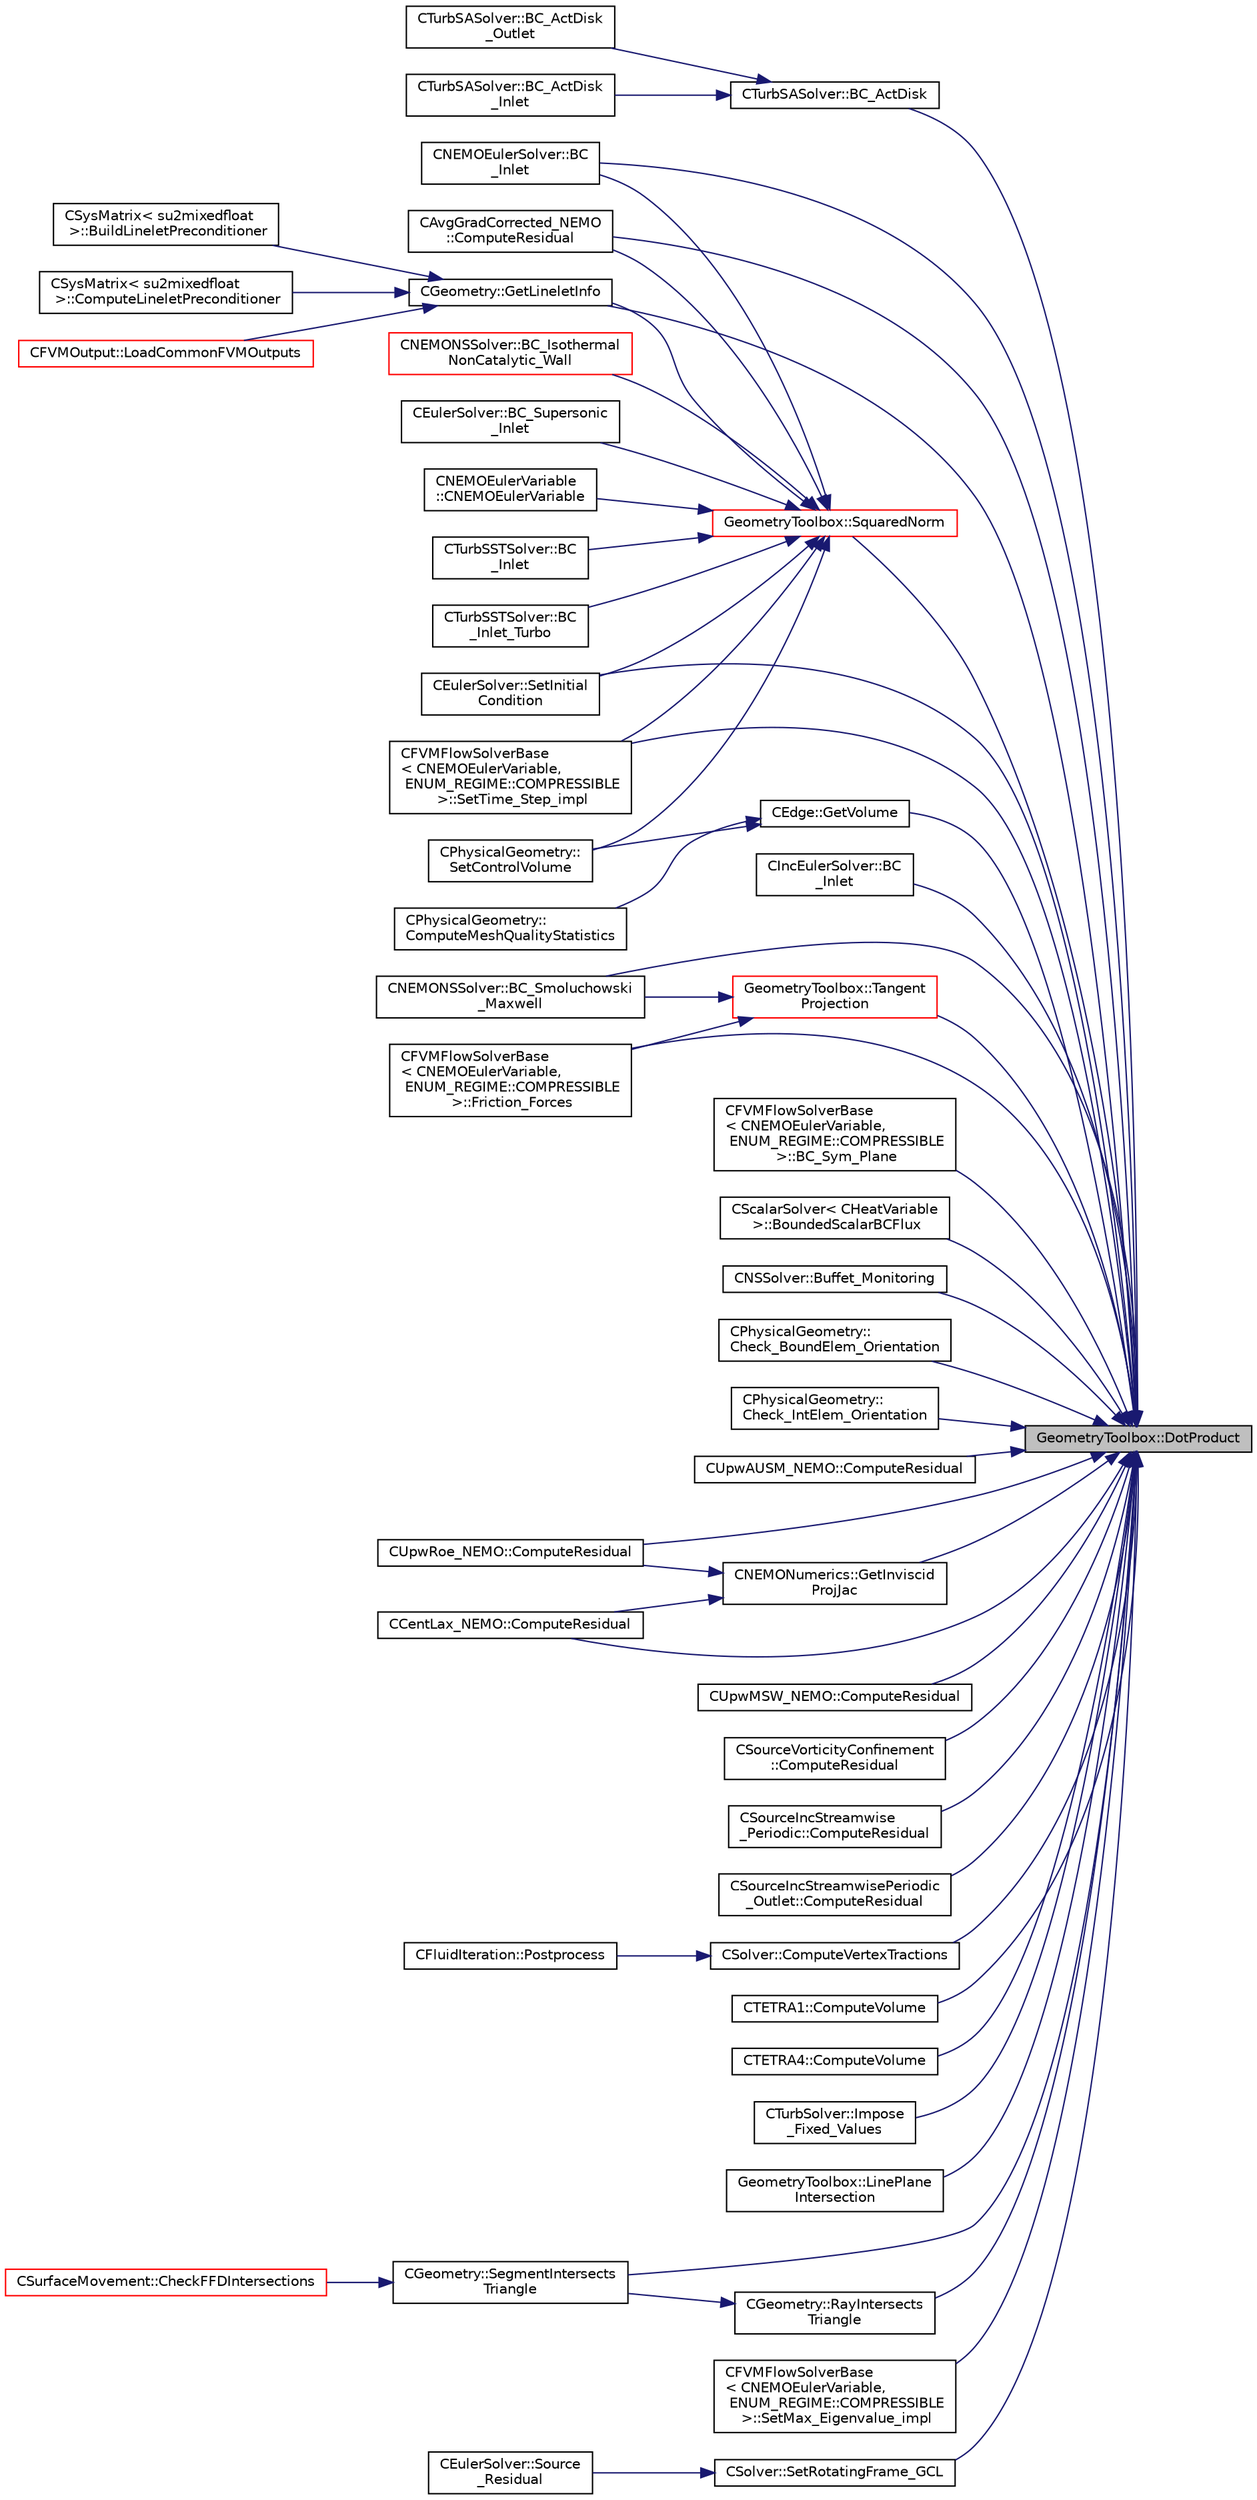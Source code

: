 digraph "GeometryToolbox::DotProduct"
{
 // LATEX_PDF_SIZE
  edge [fontname="Helvetica",fontsize="10",labelfontname="Helvetica",labelfontsize="10"];
  node [fontname="Helvetica",fontsize="10",shape=record];
  rankdir="RL";
  Node1 [label="GeometryToolbox::DotProduct",height=0.2,width=0.4,color="black", fillcolor="grey75", style="filled", fontcolor="black",tooltip=" "];
  Node1 -> Node2 [dir="back",color="midnightblue",fontsize="10",style="solid",fontname="Helvetica"];
  Node2 [label="CTurbSASolver::BC_ActDisk",height=0.2,width=0.4,color="black", fillcolor="white", style="filled",URL="$classCTurbSASolver.html#a66e84b3d8a0891d1222b6f1ed870733f",tooltip="Impose an actuator disk inlet boundary condition."];
  Node2 -> Node3 [dir="back",color="midnightblue",fontsize="10",style="solid",fontname="Helvetica"];
  Node3 [label="CTurbSASolver::BC_ActDisk\l_Inlet",height=0.2,width=0.4,color="black", fillcolor="white", style="filled",URL="$classCTurbSASolver.html#a12d9bc56fae59b3a01e704213f7bbb47",tooltip="Impose an actuator disk inlet boundary condition."];
  Node2 -> Node4 [dir="back",color="midnightblue",fontsize="10",style="solid",fontname="Helvetica"];
  Node4 [label="CTurbSASolver::BC_ActDisk\l_Outlet",height=0.2,width=0.4,color="black", fillcolor="white", style="filled",URL="$classCTurbSASolver.html#a3e945b3079f74cb75291507298bad1ad",tooltip="Impose an actuator disk outlet boundary condition."];
  Node1 -> Node5 [dir="back",color="midnightblue",fontsize="10",style="solid",fontname="Helvetica"];
  Node5 [label="CNEMOEulerSolver::BC\l_Inlet",height=0.2,width=0.4,color="black", fillcolor="white", style="filled",URL="$classCNEMOEulerSolver.html#a715d85f7c0791a1258fba5746257cba0",tooltip="Impose a subsonic inlet boundary condition."];
  Node1 -> Node6 [dir="back",color="midnightblue",fontsize="10",style="solid",fontname="Helvetica"];
  Node6 [label="CIncEulerSolver::BC\l_Inlet",height=0.2,width=0.4,color="black", fillcolor="white", style="filled",URL="$classCIncEulerSolver.html#ac0b00dbc68bbd80aa48f6249c6ea5c38",tooltip="Impose a subsonic inlet boundary condition."];
  Node1 -> Node7 [dir="back",color="midnightblue",fontsize="10",style="solid",fontname="Helvetica"];
  Node7 [label="CNEMONSSolver::BC_Smoluchowski\l_Maxwell",height=0.2,width=0.4,color="black", fillcolor="white", style="filled",URL="$classCNEMONSSolver.html#aa32b1221a071e0ecd2de381615b8adca",tooltip="Impose the Navier-Stokes boundary condition (strong)."];
  Node1 -> Node8 [dir="back",color="midnightblue",fontsize="10",style="solid",fontname="Helvetica"];
  Node8 [label="CFVMFlowSolverBase\l\< CNEMOEulerVariable,\l ENUM_REGIME::COMPRESSIBLE\l \>::BC_Sym_Plane",height=0.2,width=0.4,color="black", fillcolor="white", style="filled",URL="$classCFVMFlowSolverBase.html#aa7720b3cbbd2bc1bc2f1d63440d85d3d",tooltip="Impose the symmetry boundary condition using the residual."];
  Node1 -> Node9 [dir="back",color="midnightblue",fontsize="10",style="solid",fontname="Helvetica"];
  Node9 [label="CScalarSolver\< CHeatVariable\l \>::BoundedScalarBCFlux",height=0.2,width=0.4,color="black", fillcolor="white", style="filled",URL="$classCScalarSolver.html#a84d924cabf82cfc8816045460af7dec2",tooltip="Applies a convective flux correction to negate the effects of flow divergence at a BC node."];
  Node1 -> Node10 [dir="back",color="midnightblue",fontsize="10",style="solid",fontname="Helvetica"];
  Node10 [label="CNSSolver::Buffet_Monitoring",height=0.2,width=0.4,color="black", fillcolor="white", style="filled",URL="$classCNSSolver.html#a4cb9bee803f034c220d6dec914f0923b",tooltip="Compute the buffet sensor."];
  Node1 -> Node11 [dir="back",color="midnightblue",fontsize="10",style="solid",fontname="Helvetica"];
  Node11 [label="CPhysicalGeometry::\lCheck_BoundElem_Orientation",height=0.2,width=0.4,color="black", fillcolor="white", style="filled",URL="$classCPhysicalGeometry.html#a9d362c5d1caf1ed6ca75770185464873",tooltip="Check the volume element orientation."];
  Node1 -> Node12 [dir="back",color="midnightblue",fontsize="10",style="solid",fontname="Helvetica"];
  Node12 [label="CPhysicalGeometry::\lCheck_IntElem_Orientation",height=0.2,width=0.4,color="black", fillcolor="white", style="filled",URL="$classCPhysicalGeometry.html#a8d4cd9d60573e8a9486d07c7b12c90a3",tooltip="Check the volume element orientation."];
  Node1 -> Node13 [dir="back",color="midnightblue",fontsize="10",style="solid",fontname="Helvetica"];
  Node13 [label="CUpwAUSM_NEMO::ComputeResidual",height=0.2,width=0.4,color="black", fillcolor="white", style="filled",URL="$classCUpwAUSM__NEMO.html#a320cb75ca10a97338ee7751f0b8dc512",tooltip="Compute the Roe's flux between two nodes i and j."];
  Node1 -> Node14 [dir="back",color="midnightblue",fontsize="10",style="solid",fontname="Helvetica"];
  Node14 [label="CUpwRoe_NEMO::ComputeResidual",height=0.2,width=0.4,color="black", fillcolor="white", style="filled",URL="$classCUpwRoe__NEMO.html#a4f71a3690ffedda364bd36453c08fed0",tooltip="Compute the Roe's flux between two nodes i and j."];
  Node1 -> Node15 [dir="back",color="midnightblue",fontsize="10",style="solid",fontname="Helvetica"];
  Node15 [label="CCentLax_NEMO::ComputeResidual",height=0.2,width=0.4,color="black", fillcolor="white", style="filled",URL="$classCCentLax__NEMO.html#ab22a74c03b6c2cc3adeb4d172c93f8d1",tooltip="Compute the flow residual using a Lax method."];
  Node1 -> Node16 [dir="back",color="midnightblue",fontsize="10",style="solid",fontname="Helvetica"];
  Node16 [label="CUpwMSW_NEMO::ComputeResidual",height=0.2,width=0.4,color="black", fillcolor="white", style="filled",URL="$classCUpwMSW__NEMO.html#ab199750be78d7758f4dc6e0577ed5616",tooltip="Compute the Roe's flux between two nodes i and j."];
  Node1 -> Node17 [dir="back",color="midnightblue",fontsize="10",style="solid",fontname="Helvetica"];
  Node17 [label="CAvgGradCorrected_NEMO\l::ComputeResidual",height=0.2,width=0.4,color="black", fillcolor="white", style="filled",URL="$classCAvgGradCorrected__NEMO.html#a842de3caec637a1fde8ba4409c5e48dd",tooltip="Compute the viscous flow residual using an average of gradients."];
  Node1 -> Node18 [dir="back",color="midnightblue",fontsize="10",style="solid",fontname="Helvetica"];
  Node18 [label="CSourceVorticityConfinement\l::ComputeResidual",height=0.2,width=0.4,color="black", fillcolor="white", style="filled",URL="$classCSourceVorticityConfinement.html#ada4bf1f9507d70ac7909d8207b7f65e5",tooltip="Residual of the rotational frame source term."];
  Node1 -> Node19 [dir="back",color="midnightblue",fontsize="10",style="solid",fontname="Helvetica"];
  Node19 [label="CSourceIncStreamwise\l_Periodic::ComputeResidual",height=0.2,width=0.4,color="black", fillcolor="white", style="filled",URL="$classCSourceIncStreamwise__Periodic.html#a8c419ddfd359a1f0928fa520fd2c1f45",tooltip="Source term integration for a body force."];
  Node1 -> Node20 [dir="back",color="midnightblue",fontsize="10",style="solid",fontname="Helvetica"];
  Node20 [label="CSourceIncStreamwisePeriodic\l_Outlet::ComputeResidual",height=0.2,width=0.4,color="black", fillcolor="white", style="filled",URL="$classCSourceIncStreamwisePeriodic__Outlet.html#abc639a9578b2cc60f99cb38744ca03b7",tooltip="Source term integration for boundary heat sink."];
  Node1 -> Node21 [dir="back",color="midnightblue",fontsize="10",style="solid",fontname="Helvetica"];
  Node21 [label="CSolver::ComputeVertexTractions",height=0.2,width=0.4,color="black", fillcolor="white", style="filled",URL="$classCSolver.html#ad27011984bdd70773ab3cb3dde7d4894",tooltip="Compute the tractions at the vertices."];
  Node21 -> Node22 [dir="back",color="midnightblue",fontsize="10",style="solid",fontname="Helvetica"];
  Node22 [label="CFluidIteration::Postprocess",height=0.2,width=0.4,color="black", fillcolor="white", style="filled",URL="$classCFluidIteration.html#a3f065978d2a1745b812bf4457d34684b",tooltip="Postprocesses the fluid system before heading to another physics system or the next iteration."];
  Node1 -> Node23 [dir="back",color="midnightblue",fontsize="10",style="solid",fontname="Helvetica"];
  Node23 [label="CTETRA1::ComputeVolume",height=0.2,width=0.4,color="black", fillcolor="white", style="filled",URL="$classCTETRA1.html#a25830a8ebc5b48a505cf85499930364e",tooltip="Compute the value of the volume of the element."];
  Node1 -> Node24 [dir="back",color="midnightblue",fontsize="10",style="solid",fontname="Helvetica"];
  Node24 [label="CTETRA4::ComputeVolume",height=0.2,width=0.4,color="black", fillcolor="white", style="filled",URL="$classCTETRA4.html#a35b45a333c4c469a5a9a3c7bb6858d17",tooltip="Compute the value of the area of the element."];
  Node1 -> Node25 [dir="back",color="midnightblue",fontsize="10",style="solid",fontname="Helvetica"];
  Node25 [label="CFVMFlowSolverBase\l\< CNEMOEulerVariable,\l ENUM_REGIME::COMPRESSIBLE\l \>::Friction_Forces",height=0.2,width=0.4,color="black", fillcolor="white", style="filled",URL="$classCFVMFlowSolverBase.html#af46a894bd89c2367215f64fa7ea7d02d",tooltip="Compute the viscous forces and all the addimensional coefficients."];
  Node1 -> Node26 [dir="back",color="midnightblue",fontsize="10",style="solid",fontname="Helvetica"];
  Node26 [label="CNEMONumerics::GetInviscid\lProjJac",height=0.2,width=0.4,color="black", fillcolor="white", style="filled",URL="$classCNEMONumerics.html#aa830e825531e3cd516b45dfdad5567d8",tooltip="Compute the projection of the inviscid Jacobian matrices for the two-temperature model."];
  Node26 -> Node14 [dir="back",color="midnightblue",fontsize="10",style="solid",fontname="Helvetica"];
  Node26 -> Node15 [dir="back",color="midnightblue",fontsize="10",style="solid",fontname="Helvetica"];
  Node1 -> Node27 [dir="back",color="midnightblue",fontsize="10",style="solid",fontname="Helvetica"];
  Node27 [label="CGeometry::GetLineletInfo",height=0.2,width=0.4,color="black", fillcolor="white", style="filled",URL="$classCGeometry.html#ae1e8531f66b9d9fa0d87eae099130df3",tooltip="Get the linelet definition, this function computes the linelets if that has not been done yet."];
  Node27 -> Node28 [dir="back",color="midnightblue",fontsize="10",style="solid",fontname="Helvetica"];
  Node28 [label="CSysMatrix\< su2mixedfloat\l \>::BuildLineletPreconditioner",height=0.2,width=0.4,color="black", fillcolor="white", style="filled",URL="$classCSysMatrix.html#a256c93191f18011d8fed6816a13811a2",tooltip="Build the Linelet preconditioner."];
  Node27 -> Node29 [dir="back",color="midnightblue",fontsize="10",style="solid",fontname="Helvetica"];
  Node29 [label="CSysMatrix\< su2mixedfloat\l \>::ComputeLineletPreconditioner",height=0.2,width=0.4,color="black", fillcolor="white", style="filled",URL="$classCSysMatrix.html#a0b1aca3806964da984c4fefe61cf2c64",tooltip="Multiply CSysVector by the preconditioner."];
  Node27 -> Node30 [dir="back",color="midnightblue",fontsize="10",style="solid",fontname="Helvetica"];
  Node30 [label="CFVMOutput::LoadCommonFVMOutputs",height=0.2,width=0.4,color="red", fillcolor="white", style="filled",URL="$classCFVMOutput.html#a5375edccdb847e5e4b03dc742c9c4d9e",tooltip="Load common FVM outputs."];
  Node1 -> Node35 [dir="back",color="midnightblue",fontsize="10",style="solid",fontname="Helvetica"];
  Node35 [label="CEdge::GetVolume",height=0.2,width=0.4,color="black", fillcolor="white", style="filled",URL="$classCEdge.html#a9b0ddab1700678d8690d59c9c07b8fc0",tooltip="Compute the volume associated with an edge (3D version)."];
  Node35 -> Node36 [dir="back",color="midnightblue",fontsize="10",style="solid",fontname="Helvetica"];
  Node36 [label="CPhysicalGeometry::\lComputeMeshQualityStatistics",height=0.2,width=0.4,color="black", fillcolor="white", style="filled",URL="$classCPhysicalGeometry.html#a7cb41549dc077f561b34e1595847a3c0",tooltip="Compute 3 grid quality metrics: orthogonality angle, dual cell aspect ratio, and dual cell volume rat..."];
  Node35 -> Node37 [dir="back",color="midnightblue",fontsize="10",style="solid",fontname="Helvetica"];
  Node37 [label="CPhysicalGeometry::\lSetControlVolume",height=0.2,width=0.4,color="black", fillcolor="white", style="filled",URL="$classCPhysicalGeometry.html#a0111aae7c2041c5c58b183bd337cdee6",tooltip="Set the edge structure of the control volume."];
  Node1 -> Node38 [dir="back",color="midnightblue",fontsize="10",style="solid",fontname="Helvetica"];
  Node38 [label="CTurbSolver::Impose\l_Fixed_Values",height=0.2,width=0.4,color="black", fillcolor="white", style="filled",URL="$classCTurbSolver.html#a35849b2e45ccdde346861286955981cf",tooltip="Impose fixed values to turbulence quantities."];
  Node1 -> Node39 [dir="back",color="midnightblue",fontsize="10",style="solid",fontname="Helvetica"];
  Node39 [label="GeometryToolbox::LinePlane\lIntersection",height=0.2,width=0.4,color="black", fillcolor="white", style="filled",URL="$group__GeometryToolbox.html#gaed183b4e36658d20d0f8090f2c748af8",tooltip="Compute the coordinate (c) where the line defined by coordinate l0 and direction d intersects the pla..."];
  Node1 -> Node40 [dir="back",color="midnightblue",fontsize="10",style="solid",fontname="Helvetica"];
  Node40 [label="CGeometry::RayIntersects\lTriangle",height=0.2,width=0.4,color="black", fillcolor="white", style="filled",URL="$classCGeometry.html#ab1d2271edeeba00741602b08280cb773",tooltip="Ray Intersects Triangle (Moller and Trumbore algorithm)"];
  Node40 -> Node41 [dir="back",color="midnightblue",fontsize="10",style="solid",fontname="Helvetica"];
  Node41 [label="CGeometry::SegmentIntersects\lTriangle",height=0.2,width=0.4,color="black", fillcolor="white", style="filled",URL="$classCGeometry.html#ab9294f88c04c2e2829905f4f7bf21094",tooltip="Segment Intersects Triangle."];
  Node41 -> Node42 [dir="back",color="midnightblue",fontsize="10",style="solid",fontname="Helvetica"];
  Node42 [label="CSurfaceMovement::CheckFFDIntersections",height=0.2,width=0.4,color="red", fillcolor="white", style="filled",URL="$classCSurfaceMovement.html#a55d4d6d2c26f414b4c21e915062684f4",tooltip="Check the intersections of the FFD with the surface."];
  Node1 -> Node41 [dir="back",color="midnightblue",fontsize="10",style="solid",fontname="Helvetica"];
  Node1 -> Node52 [dir="back",color="midnightblue",fontsize="10",style="solid",fontname="Helvetica"];
  Node52 [label="CEulerSolver::SetInitial\lCondition",height=0.2,width=0.4,color="black", fillcolor="white", style="filled",URL="$classCEulerSolver.html#ad2e701dc22e44bd36cf64102ab1b335f",tooltip="Set the initial condition for the Euler Equations."];
  Node1 -> Node53 [dir="back",color="midnightblue",fontsize="10",style="solid",fontname="Helvetica"];
  Node53 [label="CFVMFlowSolverBase\l\< CNEMOEulerVariable,\l ENUM_REGIME::COMPRESSIBLE\l \>::SetMax_Eigenvalue_impl",height=0.2,width=0.4,color="black", fillcolor="white", style="filled",URL="$classCFVMFlowSolverBase.html#adc3a96a8ca25902058864c18b533192d",tooltip="Compute the max eigenvalue, gemeric implementation."];
  Node1 -> Node54 [dir="back",color="midnightblue",fontsize="10",style="solid",fontname="Helvetica"];
  Node54 [label="CSolver::SetRotatingFrame_GCL",height=0.2,width=0.4,color="black", fillcolor="white", style="filled",URL="$classCSolver.html#a12b6394ab7881167d168b3d2aa3a1fc7",tooltip="Set Value of the residual due to the Geometric Conservation Law (GCL) for steady rotating frame probl..."];
  Node54 -> Node55 [dir="back",color="midnightblue",fontsize="10",style="solid",fontname="Helvetica"];
  Node55 [label="CEulerSolver::Source\l_Residual",height=0.2,width=0.4,color="black", fillcolor="white", style="filled",URL="$classCEulerSolver.html#a3173ebda0dc28e9fc17ced219fc60e9a",tooltip="Source term integration."];
  Node1 -> Node56 [dir="back",color="midnightblue",fontsize="10",style="solid",fontname="Helvetica"];
  Node56 [label="CFVMFlowSolverBase\l\< CNEMOEulerVariable,\l ENUM_REGIME::COMPRESSIBLE\l \>::SetTime_Step_impl",height=0.2,width=0.4,color="black", fillcolor="white", style="filled",URL="$classCFVMFlowSolverBase.html#aceafd6d8a3ef6e189711df90c7dbe38e",tooltip="Generic implementation to compute the time step based on CFL and conv/visc eigenvalues."];
  Node1 -> Node57 [dir="back",color="midnightblue",fontsize="10",style="solid",fontname="Helvetica"];
  Node57 [label="GeometryToolbox::SquaredNorm",height=0.2,width=0.4,color="red", fillcolor="white", style="filled",URL="$group__GeometryToolbox.html#ga98c9b9314cc6352c9bba49b8cfb4b056",tooltip=" "];
  Node57 -> Node58 [dir="back",color="midnightblue",fontsize="10",style="solid",fontname="Helvetica"];
  Node58 [label="CTurbSSTSolver::BC\l_Inlet",height=0.2,width=0.4,color="black", fillcolor="white", style="filled",URL="$classCTurbSSTSolver.html#ad82e31e58c6d95db62377666c3554d3d",tooltip="Impose the inlet boundary condition."];
  Node57 -> Node5 [dir="back",color="midnightblue",fontsize="10",style="solid",fontname="Helvetica"];
  Node57 -> Node59 [dir="back",color="midnightblue",fontsize="10",style="solid",fontname="Helvetica"];
  Node59 [label="CTurbSSTSolver::BC\l_Inlet_Turbo",height=0.2,width=0.4,color="black", fillcolor="white", style="filled",URL="$classCTurbSSTSolver.html#a054ade13cc21d3d718c8fa2f2d514112",tooltip="Impose the inlet boundary condition."];
  Node57 -> Node60 [dir="back",color="midnightblue",fontsize="10",style="solid",fontname="Helvetica"];
  Node60 [label="CNEMONSSolver::BC_Isothermal\lNonCatalytic_Wall",height=0.2,width=0.4,color="red", fillcolor="white", style="filled",URL="$classCNEMONSSolver.html#a1c4746b9e1e0c7232f1bd06535c22b14",tooltip="Impose the Navier-Stokes boundary condition (strong)."];
  Node57 -> Node63 [dir="back",color="midnightblue",fontsize="10",style="solid",fontname="Helvetica"];
  Node63 [label="CEulerSolver::BC_Supersonic\l_Inlet",height=0.2,width=0.4,color="black", fillcolor="white", style="filled",URL="$classCEulerSolver.html#a453f213de163fd34a89426ca05c59e33",tooltip="Impose a supersonic inlet boundary condition."];
  Node57 -> Node64 [dir="back",color="midnightblue",fontsize="10",style="solid",fontname="Helvetica"];
  Node64 [label="CNEMOEulerVariable\l::CNEMOEulerVariable",height=0.2,width=0.4,color="black", fillcolor="white", style="filled",URL="$classCNEMOEulerVariable.html#a468c156010c928813b1a5dfa71c88938",tooltip="Constructor of the class."];
  Node57 -> Node17 [dir="back",color="midnightblue",fontsize="10",style="solid",fontname="Helvetica"];
  Node57 -> Node27 [dir="back",color="midnightblue",fontsize="10",style="solid",fontname="Helvetica"];
  Node57 -> Node37 [dir="back",color="midnightblue",fontsize="10",style="solid",fontname="Helvetica"];
  Node57 -> Node52 [dir="back",color="midnightblue",fontsize="10",style="solid",fontname="Helvetica"];
  Node57 -> Node56 [dir="back",color="midnightblue",fontsize="10",style="solid",fontname="Helvetica"];
  Node1 -> Node214 [dir="back",color="midnightblue",fontsize="10",style="solid",fontname="Helvetica"];
  Node214 [label="GeometryToolbox::Tangent\lProjection",height=0.2,width=0.4,color="red", fillcolor="white", style="filled",URL="$group__GeometryToolbox.html#ga82220c2cda9dc90a9cc22e77001550ee",tooltip="Tangent projection"];
  Node214 -> Node7 [dir="back",color="midnightblue",fontsize="10",style="solid",fontname="Helvetica"];
  Node214 -> Node25 [dir="back",color="midnightblue",fontsize="10",style="solid",fontname="Helvetica"];
}

